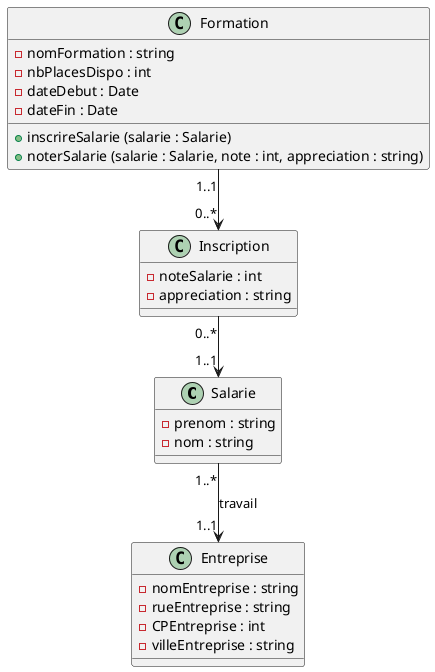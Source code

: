 @startuml
class Salarie {
- prenom : string
- nom : string
}

class Formation {
- nomFormation : string
- nbPlacesDispo : int
- dateDebut : Date
- dateFin : Date
+ inscrireSalarie (salarie : Salarie)
+ noterSalarie (salarie : Salarie, note : int, appreciation : string)

}

class Entreprise {
- nomEntreprise : string
- rueEntreprise : string
- CPEntreprise : int
- villeEntreprise : string
}

class Inscription {
- noteSalarie : int
- appreciation : string
}

Salarie "1..*" --> "1..1" Entreprise : travail
Inscription "0..*" --> "1..1" Salarie
Formation "1..1" --> "0..*" Inscription
@enduml